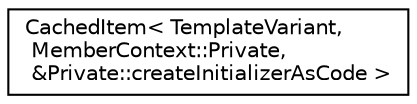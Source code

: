 digraph "Graphical Class Hierarchy"
{
 // LATEX_PDF_SIZE
  edge [fontname="Helvetica",fontsize="10",labelfontname="Helvetica",labelfontsize="10"];
  node [fontname="Helvetica",fontsize="10",shape=record];
  rankdir="LR";
  Node0 [label="CachedItem\< TemplateVariant,\l MemberContext::Private,\l &Private::createInitializerAsCode \>",height=0.2,width=0.4,color="black", fillcolor="white", style="filled",URL="$classCachedItem.html",tooltip=" "];
}
